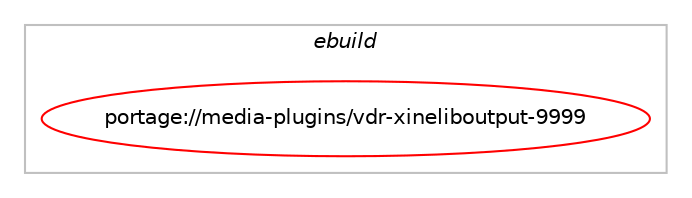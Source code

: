 digraph prolog {

# *************
# Graph options
# *************

newrank=true;
concentrate=true;
compound=true;
graph [rankdir=LR,fontname=Helvetica,fontsize=10,ranksep=1.5];#, ranksep=2.5, nodesep=0.2];
edge  [arrowhead=vee];
node  [fontname=Helvetica,fontsize=10];

# **********
# The ebuild
# **********

subgraph cluster_leftcol {
color=gray;
label=<<i>ebuild</i>>;
id [label="portage://media-plugins/vdr-xineliboutput-9999", color=red, width=4, href="../media-plugins/vdr-xineliboutput-9999.svg"];
}

# ****************
# The dependencies
# ****************

subgraph cluster_midcol {
color=gray;
label=<<i>dependencies</i>>;
subgraph cluster_compile {
fillcolor="#eeeeee";
style=filled;
label=<<i>compile</i>>;
# *** BEGIN UNKNOWN DEPENDENCY TYPE (TODO) ***
# id -> equal(use_conditional_group(positive,cec,portage://media-plugins/vdr-xineliboutput-9999,[package_dependency(portage://media-plugins/vdr-xineliboutput-9999,install,no,dev-libs,libcec,none,[,,],[],[])]))
# *** END UNKNOWN DEPENDENCY TYPE (TODO) ***

# *** BEGIN UNKNOWN DEPENDENCY TYPE (TODO) ***
# id -> equal(use_conditional_group(positive,nls,portage://media-plugins/vdr-xineliboutput-9999,[package_dependency(portage://media-plugins/vdr-xineliboutput-9999,install,no,sys-devel,gettext,none,[,,],[],[])]))
# *** END UNKNOWN DEPENDENCY TYPE (TODO) ***

# *** BEGIN UNKNOWN DEPENDENCY TYPE (TODO) ***
# id -> equal(use_conditional_group(positive,vdr,portage://media-plugins/vdr-xineliboutput-9999,[package_dependency(portage://media-plugins/vdr-xineliboutput-9999,install,no,media-tv,gentoo-vdr-scripts,none,[,,],[],[]),package_dependency(portage://media-plugins/vdr-xineliboutput-9999,install,no,sys-kernel,linux-headers,none,[,,],[],[])]))
# *** END UNKNOWN DEPENDENCY TYPE (TODO) ***

# *** BEGIN UNKNOWN DEPENDENCY TYPE (TODO) ***
# id -> equal(use_conditional_group(positive,vdr,portage://media-plugins/vdr-xineliboutput-9999,[package_dependency(portage://media-plugins/vdr-xineliboutput-9999,install,no,media-video,vdr,greaterequal,[1.6.0,,,1.6.0],[],[]),use_conditional_group(positive,caps,portage://media-plugins/vdr-xineliboutput-9999,[package_dependency(portage://media-plugins/vdr-xineliboutput-9999,install,no,sys-libs,libcap,none,[,,],[],[])])]))
# *** END UNKNOWN DEPENDENCY TYPE (TODO) ***

# *** BEGIN UNKNOWN DEPENDENCY TYPE (TODO) ***
# id -> equal(use_conditional_group(positive,xine,portage://media-plugins/vdr-xineliboutput-9999,[all_of_group([package_dependency(portage://media-plugins/vdr-xineliboutput-9999,install,no,media-libs,xine-lib,greaterequal,[1.2,,,1.2],[],[]),package_dependency(portage://media-plugins/vdr-xineliboutput-9999,install,no,media-video,ffmpeg,none,[,,],[],[])]),use_conditional_group(positive,fbcon,portage://media-plugins/vdr-xineliboutput-9999,[use_conditional_group(positive,jpeg,portage://media-plugins/vdr-xineliboutput-9999,[package_dependency(portage://media-plugins/vdr-xineliboutput-9999,install,no,media-libs,libjpeg-turbo,none,[,,],any_same_slot,[])])]),use_conditional_group(positive,X,portage://media-plugins/vdr-xineliboutput-9999,[package_dependency(portage://media-plugins/vdr-xineliboutput-9999,install,no,x11-libs,libX11,none,[,,],[],[]),package_dependency(portage://media-plugins/vdr-xineliboutput-9999,install,no,x11-libs,libXext,none,[,,],[],[]),package_dependency(portage://media-plugins/vdr-xineliboutput-9999,install,no,x11-libs,libXrender,none,[,,],[],[]),use_conditional_group(positive,xinerama,portage://media-plugins/vdr-xineliboutput-9999,[package_dependency(portage://media-plugins/vdr-xineliboutput-9999,install,no,x11-libs,libXinerama,none,[,,],[],[])]),use_conditional_group(positive,dbus,portage://media-plugins/vdr-xineliboutput-9999,[package_dependency(portage://media-plugins/vdr-xineliboutput-9999,install,no,dev-libs,dbus-glib,none,[,,],[],[]),package_dependency(portage://media-plugins/vdr-xineliboutput-9999,install,no,dev-libs,glib,none,[,,],[slot(2)],[])]),use_conditional_group(positive,vdpau,portage://media-plugins/vdr-xineliboutput-9999,[package_dependency(portage://media-plugins/vdr-xineliboutput-9999,install,no,x11-libs,libvdpau,none,[,,],[],[]),package_dependency(portage://media-plugins/vdr-xineliboutput-9999,install,no,media-libs,xine-lib,greaterequal,[1.2,,,1.2],[],[])]),use_conditional_group(positive,jpeg,portage://media-plugins/vdr-xineliboutput-9999,[package_dependency(portage://media-plugins/vdr-xineliboutput-9999,install,no,media-libs,libjpeg-turbo,none,[,,],any_same_slot,[])]),use_conditional_group(positive,bluray,portage://media-plugins/vdr-xineliboutput-9999,[package_dependency(portage://media-plugins/vdr-xineliboutput-9999,install,no,media-libs,libbluray,none,[,,],[],[])]),use_conditional_group(positive,opengl,portage://media-plugins/vdr-xineliboutput-9999,[package_dependency(portage://media-plugins/vdr-xineliboutput-9999,install,no,virtual,opengl,none,[,,],[],[])])])]))
# *** END UNKNOWN DEPENDENCY TYPE (TODO) ***

# *** BEGIN UNKNOWN DEPENDENCY TYPE (TODO) ***
# id -> equal(use_conditional_group(positive,xine,portage://media-plugins/vdr-xineliboutput-9999,[use_conditional_group(positive,X,portage://media-plugins/vdr-xineliboutput-9999,[package_dependency(portage://media-plugins/vdr-xineliboutput-9999,install,no,x11-base,xorg-proto,none,[,,],[],[]),package_dependency(portage://media-plugins/vdr-xineliboutput-9999,install,no,x11-libs,libXxf86vm,none,[,,],[],[])])]))
# *** END UNKNOWN DEPENDENCY TYPE (TODO) ***

# *** BEGIN UNKNOWN DEPENDENCY TYPE (TODO) ***
# id -> equal(package_dependency(portage://media-plugins/vdr-xineliboutput-9999,install,no,sys-kernel,linux-headers,none,[,,],[],[]))
# *** END UNKNOWN DEPENDENCY TYPE (TODO) ***

}
subgraph cluster_compileandrun {
fillcolor="#eeeeee";
style=filled;
label=<<i>compile and run</i>>;
}
subgraph cluster_run {
fillcolor="#eeeeee";
style=filled;
label=<<i>run</i>>;
# *** BEGIN UNKNOWN DEPENDENCY TYPE (TODO) ***
# id -> equal(use_conditional_group(positive,cec,portage://media-plugins/vdr-xineliboutput-9999,[package_dependency(portage://media-plugins/vdr-xineliboutput-9999,run,no,dev-libs,libcec,none,[,,],[],[])]))
# *** END UNKNOWN DEPENDENCY TYPE (TODO) ***

# *** BEGIN UNKNOWN DEPENDENCY TYPE (TODO) ***
# id -> equal(use_conditional_group(positive,vdr,portage://media-plugins/vdr-xineliboutput-9999,[package_dependency(portage://media-plugins/vdr-xineliboutput-9999,run,no,media-tv,gentoo-vdr-scripts,none,[,,],[],[]),package_dependency(portage://media-plugins/vdr-xineliboutput-9999,run,no,app-eselect,eselect-vdr,none,[,,],[],[])]))
# *** END UNKNOWN DEPENDENCY TYPE (TODO) ***

# *** BEGIN UNKNOWN DEPENDENCY TYPE (TODO) ***
# id -> equal(use_conditional_group(positive,vdr,portage://media-plugins/vdr-xineliboutput-9999,[package_dependency(portage://media-plugins/vdr-xineliboutput-9999,run,no,media-video,vdr,greaterequal,[1.6.0,,,1.6.0],[],[]),use_conditional_group(positive,caps,portage://media-plugins/vdr-xineliboutput-9999,[package_dependency(portage://media-plugins/vdr-xineliboutput-9999,run,no,sys-libs,libcap,none,[,,],[],[])])]))
# *** END UNKNOWN DEPENDENCY TYPE (TODO) ***

# *** BEGIN UNKNOWN DEPENDENCY TYPE (TODO) ***
# id -> equal(use_conditional_group(positive,xine,portage://media-plugins/vdr-xineliboutput-9999,[all_of_group([package_dependency(portage://media-plugins/vdr-xineliboutput-9999,run,no,media-libs,xine-lib,greaterequal,[1.2,,,1.2],[],[]),package_dependency(portage://media-plugins/vdr-xineliboutput-9999,run,no,media-video,ffmpeg,none,[,,],[],[])]),use_conditional_group(positive,fbcon,portage://media-plugins/vdr-xineliboutput-9999,[use_conditional_group(positive,jpeg,portage://media-plugins/vdr-xineliboutput-9999,[package_dependency(portage://media-plugins/vdr-xineliboutput-9999,run,no,media-libs,libjpeg-turbo,none,[,,],any_same_slot,[])])]),use_conditional_group(positive,X,portage://media-plugins/vdr-xineliboutput-9999,[package_dependency(portage://media-plugins/vdr-xineliboutput-9999,run,no,x11-libs,libX11,none,[,,],[],[]),package_dependency(portage://media-plugins/vdr-xineliboutput-9999,run,no,x11-libs,libXext,none,[,,],[],[]),package_dependency(portage://media-plugins/vdr-xineliboutput-9999,run,no,x11-libs,libXrender,none,[,,],[],[]),use_conditional_group(positive,xinerama,portage://media-plugins/vdr-xineliboutput-9999,[package_dependency(portage://media-plugins/vdr-xineliboutput-9999,run,no,x11-libs,libXinerama,none,[,,],[],[])]),use_conditional_group(positive,dbus,portage://media-plugins/vdr-xineliboutput-9999,[package_dependency(portage://media-plugins/vdr-xineliboutput-9999,run,no,dev-libs,dbus-glib,none,[,,],[],[]),package_dependency(portage://media-plugins/vdr-xineliboutput-9999,run,no,dev-libs,glib,none,[,,],[slot(2)],[])]),use_conditional_group(positive,vdpau,portage://media-plugins/vdr-xineliboutput-9999,[package_dependency(portage://media-plugins/vdr-xineliboutput-9999,run,no,x11-libs,libvdpau,none,[,,],[],[]),package_dependency(portage://media-plugins/vdr-xineliboutput-9999,run,no,media-libs,xine-lib,greaterequal,[1.2,,,1.2],[],[])]),use_conditional_group(positive,jpeg,portage://media-plugins/vdr-xineliboutput-9999,[package_dependency(portage://media-plugins/vdr-xineliboutput-9999,run,no,media-libs,libjpeg-turbo,none,[,,],any_same_slot,[])]),use_conditional_group(positive,bluray,portage://media-plugins/vdr-xineliboutput-9999,[package_dependency(portage://media-plugins/vdr-xineliboutput-9999,run,no,media-libs,libbluray,none,[,,],[],[])]),use_conditional_group(positive,opengl,portage://media-plugins/vdr-xineliboutput-9999,[package_dependency(portage://media-plugins/vdr-xineliboutput-9999,run,no,virtual,opengl,none,[,,],[],[])])])]))
# *** END UNKNOWN DEPENDENCY TYPE (TODO) ***

}
}

# **************
# The candidates
# **************

subgraph cluster_choices {
rank=same;
color=gray;
label=<<i>candidates</i>>;

}

}
